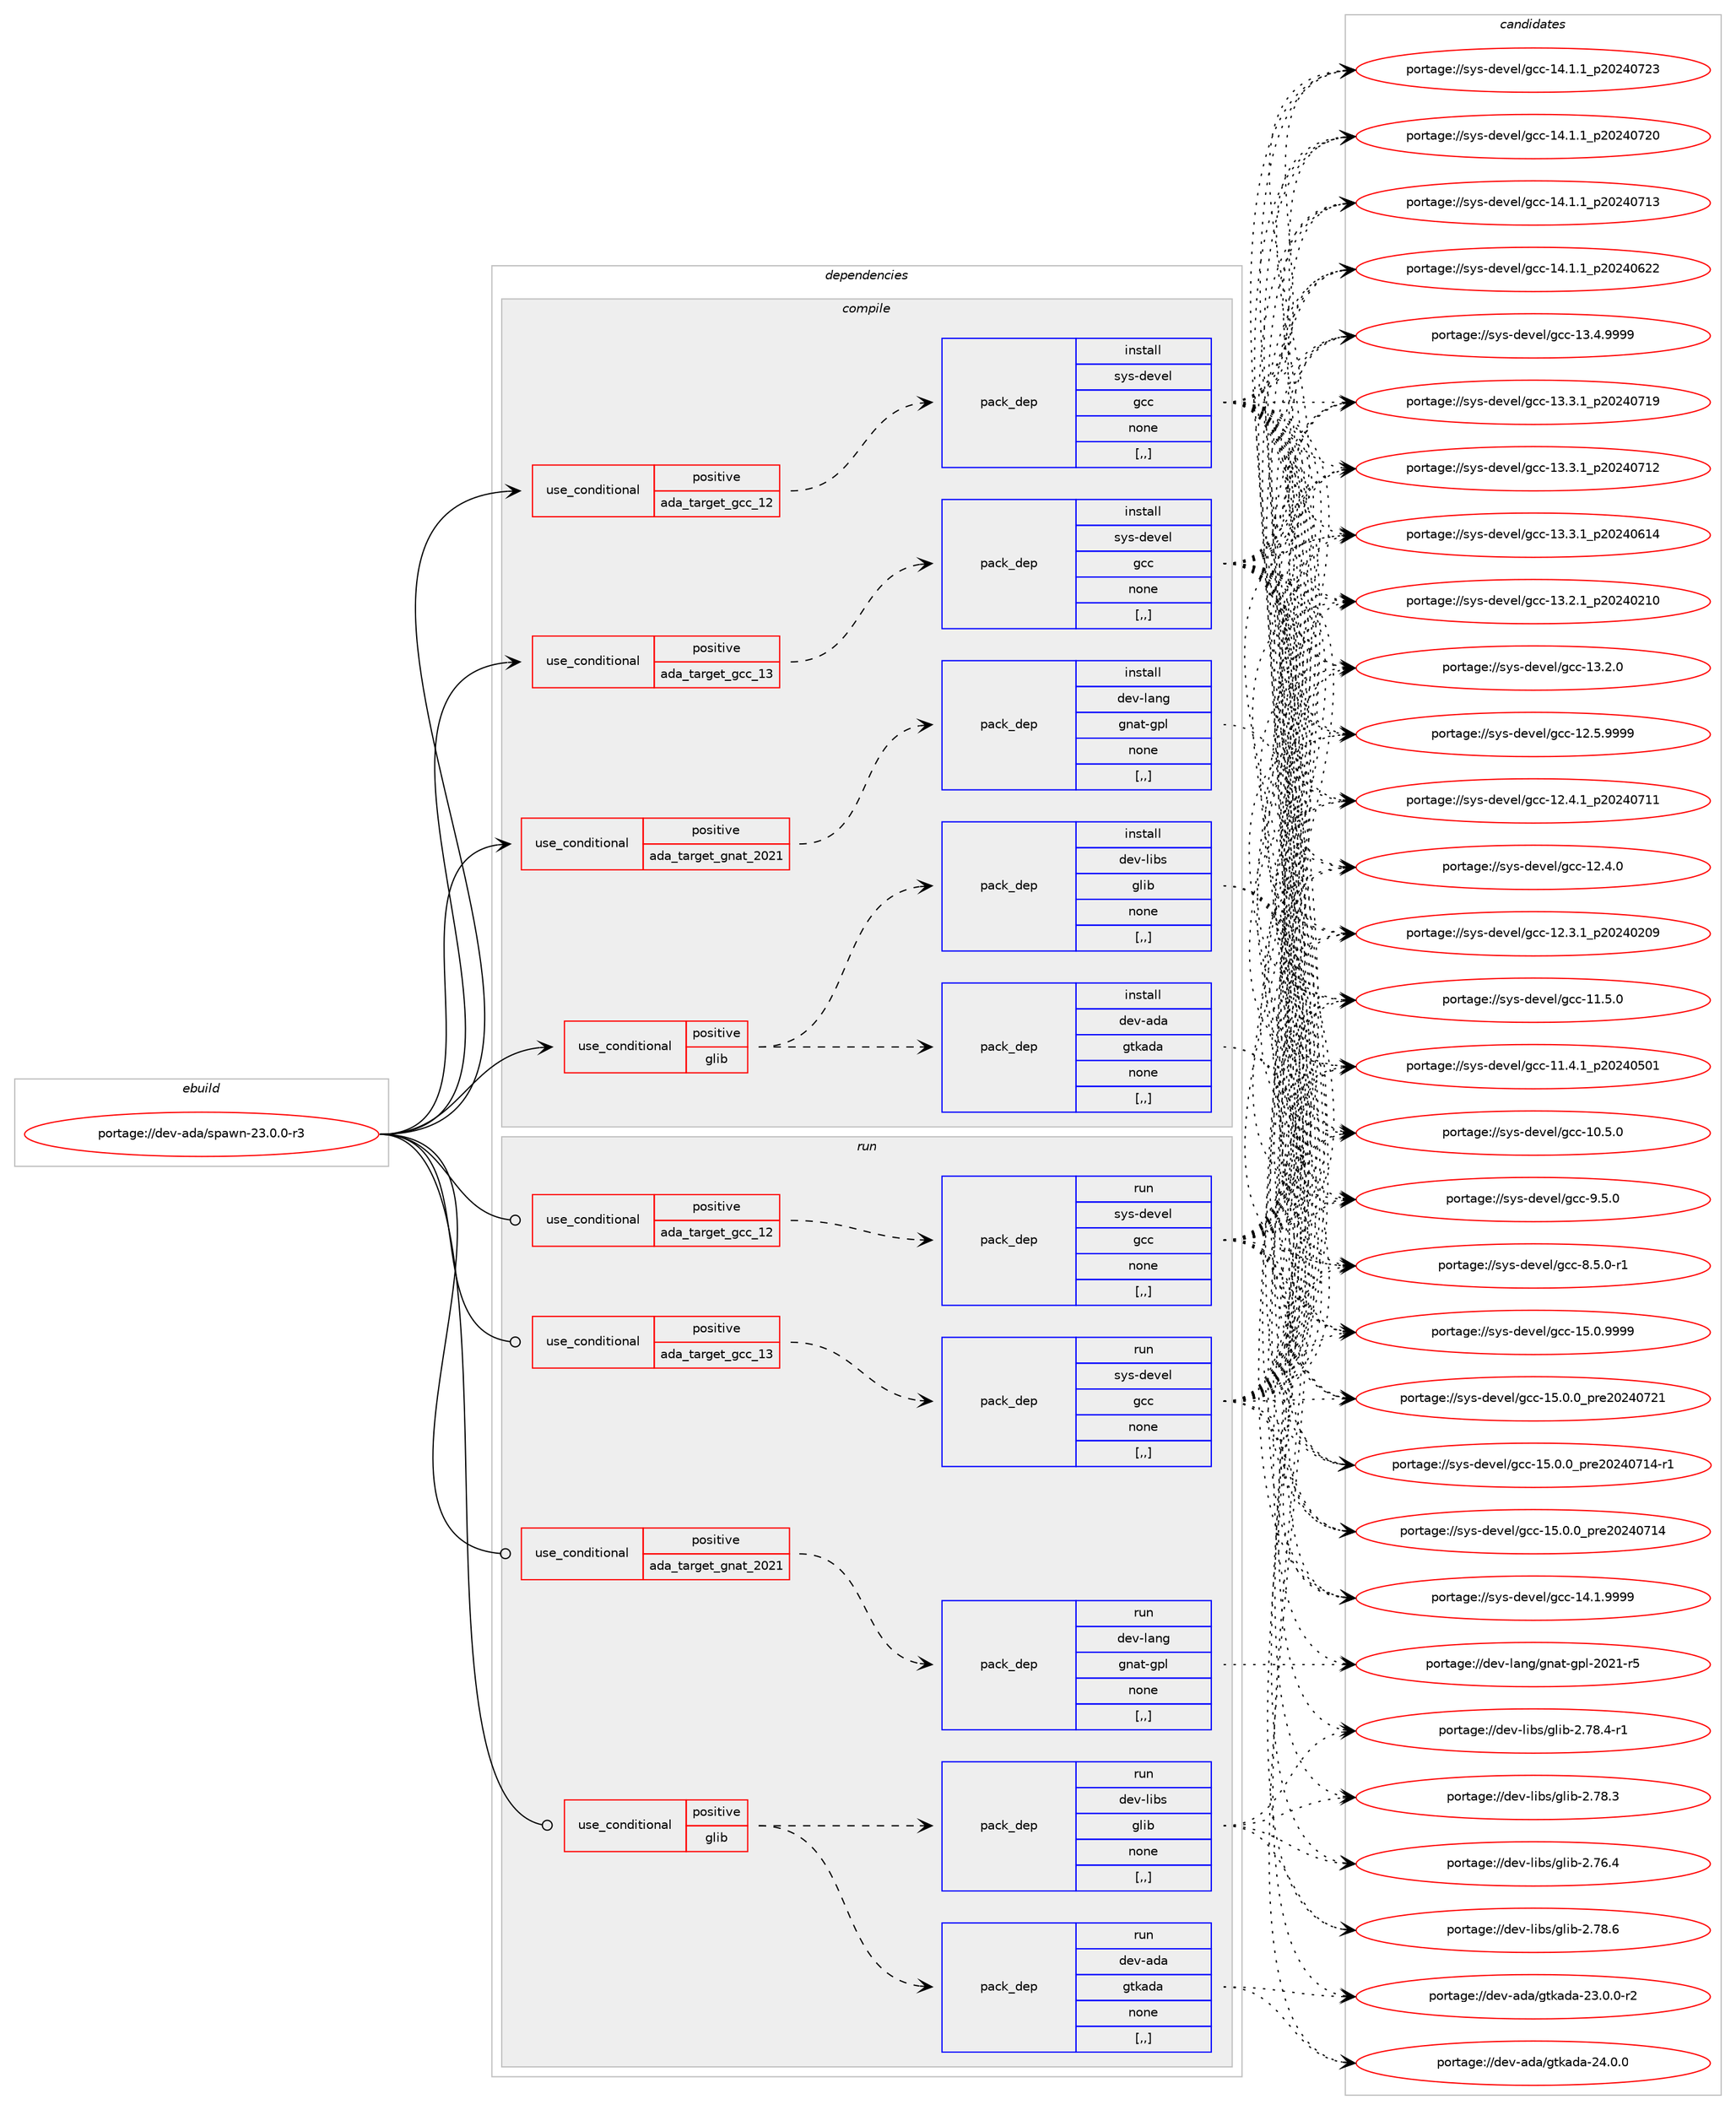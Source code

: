 digraph prolog {

# *************
# Graph options
# *************

newrank=true;
concentrate=true;
compound=true;
graph [rankdir=LR,fontname=Helvetica,fontsize=10,ranksep=1.5];#, ranksep=2.5, nodesep=0.2];
edge  [arrowhead=vee];
node  [fontname=Helvetica,fontsize=10];

# **********
# The ebuild
# **********

subgraph cluster_leftcol {
color=gray;
label=<<i>ebuild</i>>;
id [label="portage://dev-ada/spawn-23.0.0-r3", color=red, width=4, href="../dev-ada/spawn-23.0.0-r3.svg"];
}

# ****************
# The dependencies
# ****************

subgraph cluster_midcol {
color=gray;
label=<<i>dependencies</i>>;
subgraph cluster_compile {
fillcolor="#eeeeee";
style=filled;
label=<<i>compile</i>>;
subgraph cond16783 {
dependency64672 [label=<<TABLE BORDER="0" CELLBORDER="1" CELLSPACING="0" CELLPADDING="4"><TR><TD ROWSPAN="3" CELLPADDING="10">use_conditional</TD></TR><TR><TD>positive</TD></TR><TR><TD>ada_target_gcc_12</TD></TR></TABLE>>, shape=none, color=red];
subgraph pack46966 {
dependency64673 [label=<<TABLE BORDER="0" CELLBORDER="1" CELLSPACING="0" CELLPADDING="4" WIDTH="220"><TR><TD ROWSPAN="6" CELLPADDING="30">pack_dep</TD></TR><TR><TD WIDTH="110">install</TD></TR><TR><TD>sys-devel</TD></TR><TR><TD>gcc</TD></TR><TR><TD>none</TD></TR><TR><TD>[,,]</TD></TR></TABLE>>, shape=none, color=blue];
}
dependency64672:e -> dependency64673:w [weight=20,style="dashed",arrowhead="vee"];
}
id:e -> dependency64672:w [weight=20,style="solid",arrowhead="vee"];
subgraph cond16784 {
dependency64674 [label=<<TABLE BORDER="0" CELLBORDER="1" CELLSPACING="0" CELLPADDING="4"><TR><TD ROWSPAN="3" CELLPADDING="10">use_conditional</TD></TR><TR><TD>positive</TD></TR><TR><TD>ada_target_gcc_13</TD></TR></TABLE>>, shape=none, color=red];
subgraph pack46967 {
dependency64675 [label=<<TABLE BORDER="0" CELLBORDER="1" CELLSPACING="0" CELLPADDING="4" WIDTH="220"><TR><TD ROWSPAN="6" CELLPADDING="30">pack_dep</TD></TR><TR><TD WIDTH="110">install</TD></TR><TR><TD>sys-devel</TD></TR><TR><TD>gcc</TD></TR><TR><TD>none</TD></TR><TR><TD>[,,]</TD></TR></TABLE>>, shape=none, color=blue];
}
dependency64674:e -> dependency64675:w [weight=20,style="dashed",arrowhead="vee"];
}
id:e -> dependency64674:w [weight=20,style="solid",arrowhead="vee"];
subgraph cond16785 {
dependency64676 [label=<<TABLE BORDER="0" CELLBORDER="1" CELLSPACING="0" CELLPADDING="4"><TR><TD ROWSPAN="3" CELLPADDING="10">use_conditional</TD></TR><TR><TD>positive</TD></TR><TR><TD>ada_target_gnat_2021</TD></TR></TABLE>>, shape=none, color=red];
subgraph pack46968 {
dependency64677 [label=<<TABLE BORDER="0" CELLBORDER="1" CELLSPACING="0" CELLPADDING="4" WIDTH="220"><TR><TD ROWSPAN="6" CELLPADDING="30">pack_dep</TD></TR><TR><TD WIDTH="110">install</TD></TR><TR><TD>dev-lang</TD></TR><TR><TD>gnat-gpl</TD></TR><TR><TD>none</TD></TR><TR><TD>[,,]</TD></TR></TABLE>>, shape=none, color=blue];
}
dependency64676:e -> dependency64677:w [weight=20,style="dashed",arrowhead="vee"];
}
id:e -> dependency64676:w [weight=20,style="solid",arrowhead="vee"];
subgraph cond16786 {
dependency64678 [label=<<TABLE BORDER="0" CELLBORDER="1" CELLSPACING="0" CELLPADDING="4"><TR><TD ROWSPAN="3" CELLPADDING="10">use_conditional</TD></TR><TR><TD>positive</TD></TR><TR><TD>glib</TD></TR></TABLE>>, shape=none, color=red];
subgraph pack46969 {
dependency64679 [label=<<TABLE BORDER="0" CELLBORDER="1" CELLSPACING="0" CELLPADDING="4" WIDTH="220"><TR><TD ROWSPAN="6" CELLPADDING="30">pack_dep</TD></TR><TR><TD WIDTH="110">install</TD></TR><TR><TD>dev-ada</TD></TR><TR><TD>gtkada</TD></TR><TR><TD>none</TD></TR><TR><TD>[,,]</TD></TR></TABLE>>, shape=none, color=blue];
}
dependency64678:e -> dependency64679:w [weight=20,style="dashed",arrowhead="vee"];
subgraph pack46970 {
dependency64680 [label=<<TABLE BORDER="0" CELLBORDER="1" CELLSPACING="0" CELLPADDING="4" WIDTH="220"><TR><TD ROWSPAN="6" CELLPADDING="30">pack_dep</TD></TR><TR><TD WIDTH="110">install</TD></TR><TR><TD>dev-libs</TD></TR><TR><TD>glib</TD></TR><TR><TD>none</TD></TR><TR><TD>[,,]</TD></TR></TABLE>>, shape=none, color=blue];
}
dependency64678:e -> dependency64680:w [weight=20,style="dashed",arrowhead="vee"];
}
id:e -> dependency64678:w [weight=20,style="solid",arrowhead="vee"];
}
subgraph cluster_compileandrun {
fillcolor="#eeeeee";
style=filled;
label=<<i>compile and run</i>>;
}
subgraph cluster_run {
fillcolor="#eeeeee";
style=filled;
label=<<i>run</i>>;
subgraph cond16787 {
dependency64681 [label=<<TABLE BORDER="0" CELLBORDER="1" CELLSPACING="0" CELLPADDING="4"><TR><TD ROWSPAN="3" CELLPADDING="10">use_conditional</TD></TR><TR><TD>positive</TD></TR><TR><TD>ada_target_gcc_12</TD></TR></TABLE>>, shape=none, color=red];
subgraph pack46971 {
dependency64682 [label=<<TABLE BORDER="0" CELLBORDER="1" CELLSPACING="0" CELLPADDING="4" WIDTH="220"><TR><TD ROWSPAN="6" CELLPADDING="30">pack_dep</TD></TR><TR><TD WIDTH="110">run</TD></TR><TR><TD>sys-devel</TD></TR><TR><TD>gcc</TD></TR><TR><TD>none</TD></TR><TR><TD>[,,]</TD></TR></TABLE>>, shape=none, color=blue];
}
dependency64681:e -> dependency64682:w [weight=20,style="dashed",arrowhead="vee"];
}
id:e -> dependency64681:w [weight=20,style="solid",arrowhead="odot"];
subgraph cond16788 {
dependency64683 [label=<<TABLE BORDER="0" CELLBORDER="1" CELLSPACING="0" CELLPADDING="4"><TR><TD ROWSPAN="3" CELLPADDING="10">use_conditional</TD></TR><TR><TD>positive</TD></TR><TR><TD>ada_target_gcc_13</TD></TR></TABLE>>, shape=none, color=red];
subgraph pack46972 {
dependency64684 [label=<<TABLE BORDER="0" CELLBORDER="1" CELLSPACING="0" CELLPADDING="4" WIDTH="220"><TR><TD ROWSPAN="6" CELLPADDING="30">pack_dep</TD></TR><TR><TD WIDTH="110">run</TD></TR><TR><TD>sys-devel</TD></TR><TR><TD>gcc</TD></TR><TR><TD>none</TD></TR><TR><TD>[,,]</TD></TR></TABLE>>, shape=none, color=blue];
}
dependency64683:e -> dependency64684:w [weight=20,style="dashed",arrowhead="vee"];
}
id:e -> dependency64683:w [weight=20,style="solid",arrowhead="odot"];
subgraph cond16789 {
dependency64685 [label=<<TABLE BORDER="0" CELLBORDER="1" CELLSPACING="0" CELLPADDING="4"><TR><TD ROWSPAN="3" CELLPADDING="10">use_conditional</TD></TR><TR><TD>positive</TD></TR><TR><TD>ada_target_gnat_2021</TD></TR></TABLE>>, shape=none, color=red];
subgraph pack46973 {
dependency64686 [label=<<TABLE BORDER="0" CELLBORDER="1" CELLSPACING="0" CELLPADDING="4" WIDTH="220"><TR><TD ROWSPAN="6" CELLPADDING="30">pack_dep</TD></TR><TR><TD WIDTH="110">run</TD></TR><TR><TD>dev-lang</TD></TR><TR><TD>gnat-gpl</TD></TR><TR><TD>none</TD></TR><TR><TD>[,,]</TD></TR></TABLE>>, shape=none, color=blue];
}
dependency64685:e -> dependency64686:w [weight=20,style="dashed",arrowhead="vee"];
}
id:e -> dependency64685:w [weight=20,style="solid",arrowhead="odot"];
subgraph cond16790 {
dependency64687 [label=<<TABLE BORDER="0" CELLBORDER="1" CELLSPACING="0" CELLPADDING="4"><TR><TD ROWSPAN="3" CELLPADDING="10">use_conditional</TD></TR><TR><TD>positive</TD></TR><TR><TD>glib</TD></TR></TABLE>>, shape=none, color=red];
subgraph pack46974 {
dependency64688 [label=<<TABLE BORDER="0" CELLBORDER="1" CELLSPACING="0" CELLPADDING="4" WIDTH="220"><TR><TD ROWSPAN="6" CELLPADDING="30">pack_dep</TD></TR><TR><TD WIDTH="110">run</TD></TR><TR><TD>dev-ada</TD></TR><TR><TD>gtkada</TD></TR><TR><TD>none</TD></TR><TR><TD>[,,]</TD></TR></TABLE>>, shape=none, color=blue];
}
dependency64687:e -> dependency64688:w [weight=20,style="dashed",arrowhead="vee"];
subgraph pack46975 {
dependency64689 [label=<<TABLE BORDER="0" CELLBORDER="1" CELLSPACING="0" CELLPADDING="4" WIDTH="220"><TR><TD ROWSPAN="6" CELLPADDING="30">pack_dep</TD></TR><TR><TD WIDTH="110">run</TD></TR><TR><TD>dev-libs</TD></TR><TR><TD>glib</TD></TR><TR><TD>none</TD></TR><TR><TD>[,,]</TD></TR></TABLE>>, shape=none, color=blue];
}
dependency64687:e -> dependency64689:w [weight=20,style="dashed",arrowhead="vee"];
}
id:e -> dependency64687:w [weight=20,style="solid",arrowhead="odot"];
}
}

# **************
# The candidates
# **************

subgraph cluster_choices {
rank=same;
color=gray;
label=<<i>candidates</i>>;

subgraph choice46966 {
color=black;
nodesep=1;
choice1151211154510010111810110847103999945495346484657575757 [label="portage://sys-devel/gcc-15.0.9999", color=red, width=4,href="../sys-devel/gcc-15.0.9999.svg"];
choice1151211154510010111810110847103999945495346484648951121141015048505248555049 [label="portage://sys-devel/gcc-15.0.0_pre20240721", color=red, width=4,href="../sys-devel/gcc-15.0.0_pre20240721.svg"];
choice11512111545100101118101108471039999454953464846489511211410150485052485549524511449 [label="portage://sys-devel/gcc-15.0.0_pre20240714-r1", color=red, width=4,href="../sys-devel/gcc-15.0.0_pre20240714-r1.svg"];
choice1151211154510010111810110847103999945495346484648951121141015048505248554952 [label="portage://sys-devel/gcc-15.0.0_pre20240714", color=red, width=4,href="../sys-devel/gcc-15.0.0_pre20240714.svg"];
choice1151211154510010111810110847103999945495246494657575757 [label="portage://sys-devel/gcc-14.1.9999", color=red, width=4,href="../sys-devel/gcc-14.1.9999.svg"];
choice1151211154510010111810110847103999945495246494649951125048505248555051 [label="portage://sys-devel/gcc-14.1.1_p20240723", color=red, width=4,href="../sys-devel/gcc-14.1.1_p20240723.svg"];
choice1151211154510010111810110847103999945495246494649951125048505248555048 [label="portage://sys-devel/gcc-14.1.1_p20240720", color=red, width=4,href="../sys-devel/gcc-14.1.1_p20240720.svg"];
choice1151211154510010111810110847103999945495246494649951125048505248554951 [label="portage://sys-devel/gcc-14.1.1_p20240713", color=red, width=4,href="../sys-devel/gcc-14.1.1_p20240713.svg"];
choice1151211154510010111810110847103999945495246494649951125048505248545050 [label="portage://sys-devel/gcc-14.1.1_p20240622", color=red, width=4,href="../sys-devel/gcc-14.1.1_p20240622.svg"];
choice1151211154510010111810110847103999945495146524657575757 [label="portage://sys-devel/gcc-13.4.9999", color=red, width=4,href="../sys-devel/gcc-13.4.9999.svg"];
choice1151211154510010111810110847103999945495146514649951125048505248554957 [label="portage://sys-devel/gcc-13.3.1_p20240719", color=red, width=4,href="../sys-devel/gcc-13.3.1_p20240719.svg"];
choice1151211154510010111810110847103999945495146514649951125048505248554950 [label="portage://sys-devel/gcc-13.3.1_p20240712", color=red, width=4,href="../sys-devel/gcc-13.3.1_p20240712.svg"];
choice1151211154510010111810110847103999945495146514649951125048505248544952 [label="portage://sys-devel/gcc-13.3.1_p20240614", color=red, width=4,href="../sys-devel/gcc-13.3.1_p20240614.svg"];
choice1151211154510010111810110847103999945495146504649951125048505248504948 [label="portage://sys-devel/gcc-13.2.1_p20240210", color=red, width=4,href="../sys-devel/gcc-13.2.1_p20240210.svg"];
choice1151211154510010111810110847103999945495146504648 [label="portage://sys-devel/gcc-13.2.0", color=red, width=4,href="../sys-devel/gcc-13.2.0.svg"];
choice1151211154510010111810110847103999945495046534657575757 [label="portage://sys-devel/gcc-12.5.9999", color=red, width=4,href="../sys-devel/gcc-12.5.9999.svg"];
choice1151211154510010111810110847103999945495046524649951125048505248554949 [label="portage://sys-devel/gcc-12.4.1_p20240711", color=red, width=4,href="../sys-devel/gcc-12.4.1_p20240711.svg"];
choice1151211154510010111810110847103999945495046524648 [label="portage://sys-devel/gcc-12.4.0", color=red, width=4,href="../sys-devel/gcc-12.4.0.svg"];
choice1151211154510010111810110847103999945495046514649951125048505248504857 [label="portage://sys-devel/gcc-12.3.1_p20240209", color=red, width=4,href="../sys-devel/gcc-12.3.1_p20240209.svg"];
choice1151211154510010111810110847103999945494946534648 [label="portage://sys-devel/gcc-11.5.0", color=red, width=4,href="../sys-devel/gcc-11.5.0.svg"];
choice1151211154510010111810110847103999945494946524649951125048505248534849 [label="portage://sys-devel/gcc-11.4.1_p20240501", color=red, width=4,href="../sys-devel/gcc-11.4.1_p20240501.svg"];
choice1151211154510010111810110847103999945494846534648 [label="portage://sys-devel/gcc-10.5.0", color=red, width=4,href="../sys-devel/gcc-10.5.0.svg"];
choice11512111545100101118101108471039999455746534648 [label="portage://sys-devel/gcc-9.5.0", color=red, width=4,href="../sys-devel/gcc-9.5.0.svg"];
choice115121115451001011181011084710399994556465346484511449 [label="portage://sys-devel/gcc-8.5.0-r1", color=red, width=4,href="../sys-devel/gcc-8.5.0-r1.svg"];
dependency64673:e -> choice1151211154510010111810110847103999945495346484657575757:w [style=dotted,weight="100"];
dependency64673:e -> choice1151211154510010111810110847103999945495346484648951121141015048505248555049:w [style=dotted,weight="100"];
dependency64673:e -> choice11512111545100101118101108471039999454953464846489511211410150485052485549524511449:w [style=dotted,weight="100"];
dependency64673:e -> choice1151211154510010111810110847103999945495346484648951121141015048505248554952:w [style=dotted,weight="100"];
dependency64673:e -> choice1151211154510010111810110847103999945495246494657575757:w [style=dotted,weight="100"];
dependency64673:e -> choice1151211154510010111810110847103999945495246494649951125048505248555051:w [style=dotted,weight="100"];
dependency64673:e -> choice1151211154510010111810110847103999945495246494649951125048505248555048:w [style=dotted,weight="100"];
dependency64673:e -> choice1151211154510010111810110847103999945495246494649951125048505248554951:w [style=dotted,weight="100"];
dependency64673:e -> choice1151211154510010111810110847103999945495246494649951125048505248545050:w [style=dotted,weight="100"];
dependency64673:e -> choice1151211154510010111810110847103999945495146524657575757:w [style=dotted,weight="100"];
dependency64673:e -> choice1151211154510010111810110847103999945495146514649951125048505248554957:w [style=dotted,weight="100"];
dependency64673:e -> choice1151211154510010111810110847103999945495146514649951125048505248554950:w [style=dotted,weight="100"];
dependency64673:e -> choice1151211154510010111810110847103999945495146514649951125048505248544952:w [style=dotted,weight="100"];
dependency64673:e -> choice1151211154510010111810110847103999945495146504649951125048505248504948:w [style=dotted,weight="100"];
dependency64673:e -> choice1151211154510010111810110847103999945495146504648:w [style=dotted,weight="100"];
dependency64673:e -> choice1151211154510010111810110847103999945495046534657575757:w [style=dotted,weight="100"];
dependency64673:e -> choice1151211154510010111810110847103999945495046524649951125048505248554949:w [style=dotted,weight="100"];
dependency64673:e -> choice1151211154510010111810110847103999945495046524648:w [style=dotted,weight="100"];
dependency64673:e -> choice1151211154510010111810110847103999945495046514649951125048505248504857:w [style=dotted,weight="100"];
dependency64673:e -> choice1151211154510010111810110847103999945494946534648:w [style=dotted,weight="100"];
dependency64673:e -> choice1151211154510010111810110847103999945494946524649951125048505248534849:w [style=dotted,weight="100"];
dependency64673:e -> choice1151211154510010111810110847103999945494846534648:w [style=dotted,weight="100"];
dependency64673:e -> choice11512111545100101118101108471039999455746534648:w [style=dotted,weight="100"];
dependency64673:e -> choice115121115451001011181011084710399994556465346484511449:w [style=dotted,weight="100"];
}
subgraph choice46967 {
color=black;
nodesep=1;
choice1151211154510010111810110847103999945495346484657575757 [label="portage://sys-devel/gcc-15.0.9999", color=red, width=4,href="../sys-devel/gcc-15.0.9999.svg"];
choice1151211154510010111810110847103999945495346484648951121141015048505248555049 [label="portage://sys-devel/gcc-15.0.0_pre20240721", color=red, width=4,href="../sys-devel/gcc-15.0.0_pre20240721.svg"];
choice11512111545100101118101108471039999454953464846489511211410150485052485549524511449 [label="portage://sys-devel/gcc-15.0.0_pre20240714-r1", color=red, width=4,href="../sys-devel/gcc-15.0.0_pre20240714-r1.svg"];
choice1151211154510010111810110847103999945495346484648951121141015048505248554952 [label="portage://sys-devel/gcc-15.0.0_pre20240714", color=red, width=4,href="../sys-devel/gcc-15.0.0_pre20240714.svg"];
choice1151211154510010111810110847103999945495246494657575757 [label="portage://sys-devel/gcc-14.1.9999", color=red, width=4,href="../sys-devel/gcc-14.1.9999.svg"];
choice1151211154510010111810110847103999945495246494649951125048505248555051 [label="portage://sys-devel/gcc-14.1.1_p20240723", color=red, width=4,href="../sys-devel/gcc-14.1.1_p20240723.svg"];
choice1151211154510010111810110847103999945495246494649951125048505248555048 [label="portage://sys-devel/gcc-14.1.1_p20240720", color=red, width=4,href="../sys-devel/gcc-14.1.1_p20240720.svg"];
choice1151211154510010111810110847103999945495246494649951125048505248554951 [label="portage://sys-devel/gcc-14.1.1_p20240713", color=red, width=4,href="../sys-devel/gcc-14.1.1_p20240713.svg"];
choice1151211154510010111810110847103999945495246494649951125048505248545050 [label="portage://sys-devel/gcc-14.1.1_p20240622", color=red, width=4,href="../sys-devel/gcc-14.1.1_p20240622.svg"];
choice1151211154510010111810110847103999945495146524657575757 [label="portage://sys-devel/gcc-13.4.9999", color=red, width=4,href="../sys-devel/gcc-13.4.9999.svg"];
choice1151211154510010111810110847103999945495146514649951125048505248554957 [label="portage://sys-devel/gcc-13.3.1_p20240719", color=red, width=4,href="../sys-devel/gcc-13.3.1_p20240719.svg"];
choice1151211154510010111810110847103999945495146514649951125048505248554950 [label="portage://sys-devel/gcc-13.3.1_p20240712", color=red, width=4,href="../sys-devel/gcc-13.3.1_p20240712.svg"];
choice1151211154510010111810110847103999945495146514649951125048505248544952 [label="portage://sys-devel/gcc-13.3.1_p20240614", color=red, width=4,href="../sys-devel/gcc-13.3.1_p20240614.svg"];
choice1151211154510010111810110847103999945495146504649951125048505248504948 [label="portage://sys-devel/gcc-13.2.1_p20240210", color=red, width=4,href="../sys-devel/gcc-13.2.1_p20240210.svg"];
choice1151211154510010111810110847103999945495146504648 [label="portage://sys-devel/gcc-13.2.0", color=red, width=4,href="../sys-devel/gcc-13.2.0.svg"];
choice1151211154510010111810110847103999945495046534657575757 [label="portage://sys-devel/gcc-12.5.9999", color=red, width=4,href="../sys-devel/gcc-12.5.9999.svg"];
choice1151211154510010111810110847103999945495046524649951125048505248554949 [label="portage://sys-devel/gcc-12.4.1_p20240711", color=red, width=4,href="../sys-devel/gcc-12.4.1_p20240711.svg"];
choice1151211154510010111810110847103999945495046524648 [label="portage://sys-devel/gcc-12.4.0", color=red, width=4,href="../sys-devel/gcc-12.4.0.svg"];
choice1151211154510010111810110847103999945495046514649951125048505248504857 [label="portage://sys-devel/gcc-12.3.1_p20240209", color=red, width=4,href="../sys-devel/gcc-12.3.1_p20240209.svg"];
choice1151211154510010111810110847103999945494946534648 [label="portage://sys-devel/gcc-11.5.0", color=red, width=4,href="../sys-devel/gcc-11.5.0.svg"];
choice1151211154510010111810110847103999945494946524649951125048505248534849 [label="portage://sys-devel/gcc-11.4.1_p20240501", color=red, width=4,href="../sys-devel/gcc-11.4.1_p20240501.svg"];
choice1151211154510010111810110847103999945494846534648 [label="portage://sys-devel/gcc-10.5.0", color=red, width=4,href="../sys-devel/gcc-10.5.0.svg"];
choice11512111545100101118101108471039999455746534648 [label="portage://sys-devel/gcc-9.5.0", color=red, width=4,href="../sys-devel/gcc-9.5.0.svg"];
choice115121115451001011181011084710399994556465346484511449 [label="portage://sys-devel/gcc-8.5.0-r1", color=red, width=4,href="../sys-devel/gcc-8.5.0-r1.svg"];
dependency64675:e -> choice1151211154510010111810110847103999945495346484657575757:w [style=dotted,weight="100"];
dependency64675:e -> choice1151211154510010111810110847103999945495346484648951121141015048505248555049:w [style=dotted,weight="100"];
dependency64675:e -> choice11512111545100101118101108471039999454953464846489511211410150485052485549524511449:w [style=dotted,weight="100"];
dependency64675:e -> choice1151211154510010111810110847103999945495346484648951121141015048505248554952:w [style=dotted,weight="100"];
dependency64675:e -> choice1151211154510010111810110847103999945495246494657575757:w [style=dotted,weight="100"];
dependency64675:e -> choice1151211154510010111810110847103999945495246494649951125048505248555051:w [style=dotted,weight="100"];
dependency64675:e -> choice1151211154510010111810110847103999945495246494649951125048505248555048:w [style=dotted,weight="100"];
dependency64675:e -> choice1151211154510010111810110847103999945495246494649951125048505248554951:w [style=dotted,weight="100"];
dependency64675:e -> choice1151211154510010111810110847103999945495246494649951125048505248545050:w [style=dotted,weight="100"];
dependency64675:e -> choice1151211154510010111810110847103999945495146524657575757:w [style=dotted,weight="100"];
dependency64675:e -> choice1151211154510010111810110847103999945495146514649951125048505248554957:w [style=dotted,weight="100"];
dependency64675:e -> choice1151211154510010111810110847103999945495146514649951125048505248554950:w [style=dotted,weight="100"];
dependency64675:e -> choice1151211154510010111810110847103999945495146514649951125048505248544952:w [style=dotted,weight="100"];
dependency64675:e -> choice1151211154510010111810110847103999945495146504649951125048505248504948:w [style=dotted,weight="100"];
dependency64675:e -> choice1151211154510010111810110847103999945495146504648:w [style=dotted,weight="100"];
dependency64675:e -> choice1151211154510010111810110847103999945495046534657575757:w [style=dotted,weight="100"];
dependency64675:e -> choice1151211154510010111810110847103999945495046524649951125048505248554949:w [style=dotted,weight="100"];
dependency64675:e -> choice1151211154510010111810110847103999945495046524648:w [style=dotted,weight="100"];
dependency64675:e -> choice1151211154510010111810110847103999945495046514649951125048505248504857:w [style=dotted,weight="100"];
dependency64675:e -> choice1151211154510010111810110847103999945494946534648:w [style=dotted,weight="100"];
dependency64675:e -> choice1151211154510010111810110847103999945494946524649951125048505248534849:w [style=dotted,weight="100"];
dependency64675:e -> choice1151211154510010111810110847103999945494846534648:w [style=dotted,weight="100"];
dependency64675:e -> choice11512111545100101118101108471039999455746534648:w [style=dotted,weight="100"];
dependency64675:e -> choice115121115451001011181011084710399994556465346484511449:w [style=dotted,weight="100"];
}
subgraph choice46968 {
color=black;
nodesep=1;
choice100101118451089711010347103110971164510311210845504850494511453 [label="portage://dev-lang/gnat-gpl-2021-r5", color=red, width=4,href="../dev-lang/gnat-gpl-2021-r5.svg"];
dependency64677:e -> choice100101118451089711010347103110971164510311210845504850494511453:w [style=dotted,weight="100"];
}
subgraph choice46969 {
color=black;
nodesep=1;
choice10010111845971009747103116107971009745505246484648 [label="portage://dev-ada/gtkada-24.0.0", color=red, width=4,href="../dev-ada/gtkada-24.0.0.svg"];
choice100101118459710097471031161079710097455051464846484511450 [label="portage://dev-ada/gtkada-23.0.0-r2", color=red, width=4,href="../dev-ada/gtkada-23.0.0-r2.svg"];
dependency64679:e -> choice10010111845971009747103116107971009745505246484648:w [style=dotted,weight="100"];
dependency64679:e -> choice100101118459710097471031161079710097455051464846484511450:w [style=dotted,weight="100"];
}
subgraph choice46970 {
color=black;
nodesep=1;
choice1001011184510810598115471031081059845504655564654 [label="portage://dev-libs/glib-2.78.6", color=red, width=4,href="../dev-libs/glib-2.78.6.svg"];
choice10010111845108105981154710310810598455046555646524511449 [label="portage://dev-libs/glib-2.78.4-r1", color=red, width=4,href="../dev-libs/glib-2.78.4-r1.svg"];
choice1001011184510810598115471031081059845504655564651 [label="portage://dev-libs/glib-2.78.3", color=red, width=4,href="../dev-libs/glib-2.78.3.svg"];
choice1001011184510810598115471031081059845504655544652 [label="portage://dev-libs/glib-2.76.4", color=red, width=4,href="../dev-libs/glib-2.76.4.svg"];
dependency64680:e -> choice1001011184510810598115471031081059845504655564654:w [style=dotted,weight="100"];
dependency64680:e -> choice10010111845108105981154710310810598455046555646524511449:w [style=dotted,weight="100"];
dependency64680:e -> choice1001011184510810598115471031081059845504655564651:w [style=dotted,weight="100"];
dependency64680:e -> choice1001011184510810598115471031081059845504655544652:w [style=dotted,weight="100"];
}
subgraph choice46971 {
color=black;
nodesep=1;
choice1151211154510010111810110847103999945495346484657575757 [label="portage://sys-devel/gcc-15.0.9999", color=red, width=4,href="../sys-devel/gcc-15.0.9999.svg"];
choice1151211154510010111810110847103999945495346484648951121141015048505248555049 [label="portage://sys-devel/gcc-15.0.0_pre20240721", color=red, width=4,href="../sys-devel/gcc-15.0.0_pre20240721.svg"];
choice11512111545100101118101108471039999454953464846489511211410150485052485549524511449 [label="portage://sys-devel/gcc-15.0.0_pre20240714-r1", color=red, width=4,href="../sys-devel/gcc-15.0.0_pre20240714-r1.svg"];
choice1151211154510010111810110847103999945495346484648951121141015048505248554952 [label="portage://sys-devel/gcc-15.0.0_pre20240714", color=red, width=4,href="../sys-devel/gcc-15.0.0_pre20240714.svg"];
choice1151211154510010111810110847103999945495246494657575757 [label="portage://sys-devel/gcc-14.1.9999", color=red, width=4,href="../sys-devel/gcc-14.1.9999.svg"];
choice1151211154510010111810110847103999945495246494649951125048505248555051 [label="portage://sys-devel/gcc-14.1.1_p20240723", color=red, width=4,href="../sys-devel/gcc-14.1.1_p20240723.svg"];
choice1151211154510010111810110847103999945495246494649951125048505248555048 [label="portage://sys-devel/gcc-14.1.1_p20240720", color=red, width=4,href="../sys-devel/gcc-14.1.1_p20240720.svg"];
choice1151211154510010111810110847103999945495246494649951125048505248554951 [label="portage://sys-devel/gcc-14.1.1_p20240713", color=red, width=4,href="../sys-devel/gcc-14.1.1_p20240713.svg"];
choice1151211154510010111810110847103999945495246494649951125048505248545050 [label="portage://sys-devel/gcc-14.1.1_p20240622", color=red, width=4,href="../sys-devel/gcc-14.1.1_p20240622.svg"];
choice1151211154510010111810110847103999945495146524657575757 [label="portage://sys-devel/gcc-13.4.9999", color=red, width=4,href="../sys-devel/gcc-13.4.9999.svg"];
choice1151211154510010111810110847103999945495146514649951125048505248554957 [label="portage://sys-devel/gcc-13.3.1_p20240719", color=red, width=4,href="../sys-devel/gcc-13.3.1_p20240719.svg"];
choice1151211154510010111810110847103999945495146514649951125048505248554950 [label="portage://sys-devel/gcc-13.3.1_p20240712", color=red, width=4,href="../sys-devel/gcc-13.3.1_p20240712.svg"];
choice1151211154510010111810110847103999945495146514649951125048505248544952 [label="portage://sys-devel/gcc-13.3.1_p20240614", color=red, width=4,href="../sys-devel/gcc-13.3.1_p20240614.svg"];
choice1151211154510010111810110847103999945495146504649951125048505248504948 [label="portage://sys-devel/gcc-13.2.1_p20240210", color=red, width=4,href="../sys-devel/gcc-13.2.1_p20240210.svg"];
choice1151211154510010111810110847103999945495146504648 [label="portage://sys-devel/gcc-13.2.0", color=red, width=4,href="../sys-devel/gcc-13.2.0.svg"];
choice1151211154510010111810110847103999945495046534657575757 [label="portage://sys-devel/gcc-12.5.9999", color=red, width=4,href="../sys-devel/gcc-12.5.9999.svg"];
choice1151211154510010111810110847103999945495046524649951125048505248554949 [label="portage://sys-devel/gcc-12.4.1_p20240711", color=red, width=4,href="../sys-devel/gcc-12.4.1_p20240711.svg"];
choice1151211154510010111810110847103999945495046524648 [label="portage://sys-devel/gcc-12.4.0", color=red, width=4,href="../sys-devel/gcc-12.4.0.svg"];
choice1151211154510010111810110847103999945495046514649951125048505248504857 [label="portage://sys-devel/gcc-12.3.1_p20240209", color=red, width=4,href="../sys-devel/gcc-12.3.1_p20240209.svg"];
choice1151211154510010111810110847103999945494946534648 [label="portage://sys-devel/gcc-11.5.0", color=red, width=4,href="../sys-devel/gcc-11.5.0.svg"];
choice1151211154510010111810110847103999945494946524649951125048505248534849 [label="portage://sys-devel/gcc-11.4.1_p20240501", color=red, width=4,href="../sys-devel/gcc-11.4.1_p20240501.svg"];
choice1151211154510010111810110847103999945494846534648 [label="portage://sys-devel/gcc-10.5.0", color=red, width=4,href="../sys-devel/gcc-10.5.0.svg"];
choice11512111545100101118101108471039999455746534648 [label="portage://sys-devel/gcc-9.5.0", color=red, width=4,href="../sys-devel/gcc-9.5.0.svg"];
choice115121115451001011181011084710399994556465346484511449 [label="portage://sys-devel/gcc-8.5.0-r1", color=red, width=4,href="../sys-devel/gcc-8.5.0-r1.svg"];
dependency64682:e -> choice1151211154510010111810110847103999945495346484657575757:w [style=dotted,weight="100"];
dependency64682:e -> choice1151211154510010111810110847103999945495346484648951121141015048505248555049:w [style=dotted,weight="100"];
dependency64682:e -> choice11512111545100101118101108471039999454953464846489511211410150485052485549524511449:w [style=dotted,weight="100"];
dependency64682:e -> choice1151211154510010111810110847103999945495346484648951121141015048505248554952:w [style=dotted,weight="100"];
dependency64682:e -> choice1151211154510010111810110847103999945495246494657575757:w [style=dotted,weight="100"];
dependency64682:e -> choice1151211154510010111810110847103999945495246494649951125048505248555051:w [style=dotted,weight="100"];
dependency64682:e -> choice1151211154510010111810110847103999945495246494649951125048505248555048:w [style=dotted,weight="100"];
dependency64682:e -> choice1151211154510010111810110847103999945495246494649951125048505248554951:w [style=dotted,weight="100"];
dependency64682:e -> choice1151211154510010111810110847103999945495246494649951125048505248545050:w [style=dotted,weight="100"];
dependency64682:e -> choice1151211154510010111810110847103999945495146524657575757:w [style=dotted,weight="100"];
dependency64682:e -> choice1151211154510010111810110847103999945495146514649951125048505248554957:w [style=dotted,weight="100"];
dependency64682:e -> choice1151211154510010111810110847103999945495146514649951125048505248554950:w [style=dotted,weight="100"];
dependency64682:e -> choice1151211154510010111810110847103999945495146514649951125048505248544952:w [style=dotted,weight="100"];
dependency64682:e -> choice1151211154510010111810110847103999945495146504649951125048505248504948:w [style=dotted,weight="100"];
dependency64682:e -> choice1151211154510010111810110847103999945495146504648:w [style=dotted,weight="100"];
dependency64682:e -> choice1151211154510010111810110847103999945495046534657575757:w [style=dotted,weight="100"];
dependency64682:e -> choice1151211154510010111810110847103999945495046524649951125048505248554949:w [style=dotted,weight="100"];
dependency64682:e -> choice1151211154510010111810110847103999945495046524648:w [style=dotted,weight="100"];
dependency64682:e -> choice1151211154510010111810110847103999945495046514649951125048505248504857:w [style=dotted,weight="100"];
dependency64682:e -> choice1151211154510010111810110847103999945494946534648:w [style=dotted,weight="100"];
dependency64682:e -> choice1151211154510010111810110847103999945494946524649951125048505248534849:w [style=dotted,weight="100"];
dependency64682:e -> choice1151211154510010111810110847103999945494846534648:w [style=dotted,weight="100"];
dependency64682:e -> choice11512111545100101118101108471039999455746534648:w [style=dotted,weight="100"];
dependency64682:e -> choice115121115451001011181011084710399994556465346484511449:w [style=dotted,weight="100"];
}
subgraph choice46972 {
color=black;
nodesep=1;
choice1151211154510010111810110847103999945495346484657575757 [label="portage://sys-devel/gcc-15.0.9999", color=red, width=4,href="../sys-devel/gcc-15.0.9999.svg"];
choice1151211154510010111810110847103999945495346484648951121141015048505248555049 [label="portage://sys-devel/gcc-15.0.0_pre20240721", color=red, width=4,href="../sys-devel/gcc-15.0.0_pre20240721.svg"];
choice11512111545100101118101108471039999454953464846489511211410150485052485549524511449 [label="portage://sys-devel/gcc-15.0.0_pre20240714-r1", color=red, width=4,href="../sys-devel/gcc-15.0.0_pre20240714-r1.svg"];
choice1151211154510010111810110847103999945495346484648951121141015048505248554952 [label="portage://sys-devel/gcc-15.0.0_pre20240714", color=red, width=4,href="../sys-devel/gcc-15.0.0_pre20240714.svg"];
choice1151211154510010111810110847103999945495246494657575757 [label="portage://sys-devel/gcc-14.1.9999", color=red, width=4,href="../sys-devel/gcc-14.1.9999.svg"];
choice1151211154510010111810110847103999945495246494649951125048505248555051 [label="portage://sys-devel/gcc-14.1.1_p20240723", color=red, width=4,href="../sys-devel/gcc-14.1.1_p20240723.svg"];
choice1151211154510010111810110847103999945495246494649951125048505248555048 [label="portage://sys-devel/gcc-14.1.1_p20240720", color=red, width=4,href="../sys-devel/gcc-14.1.1_p20240720.svg"];
choice1151211154510010111810110847103999945495246494649951125048505248554951 [label="portage://sys-devel/gcc-14.1.1_p20240713", color=red, width=4,href="../sys-devel/gcc-14.1.1_p20240713.svg"];
choice1151211154510010111810110847103999945495246494649951125048505248545050 [label="portage://sys-devel/gcc-14.1.1_p20240622", color=red, width=4,href="../sys-devel/gcc-14.1.1_p20240622.svg"];
choice1151211154510010111810110847103999945495146524657575757 [label="portage://sys-devel/gcc-13.4.9999", color=red, width=4,href="../sys-devel/gcc-13.4.9999.svg"];
choice1151211154510010111810110847103999945495146514649951125048505248554957 [label="portage://sys-devel/gcc-13.3.1_p20240719", color=red, width=4,href="../sys-devel/gcc-13.3.1_p20240719.svg"];
choice1151211154510010111810110847103999945495146514649951125048505248554950 [label="portage://sys-devel/gcc-13.3.1_p20240712", color=red, width=4,href="../sys-devel/gcc-13.3.1_p20240712.svg"];
choice1151211154510010111810110847103999945495146514649951125048505248544952 [label="portage://sys-devel/gcc-13.3.1_p20240614", color=red, width=4,href="../sys-devel/gcc-13.3.1_p20240614.svg"];
choice1151211154510010111810110847103999945495146504649951125048505248504948 [label="portage://sys-devel/gcc-13.2.1_p20240210", color=red, width=4,href="../sys-devel/gcc-13.2.1_p20240210.svg"];
choice1151211154510010111810110847103999945495146504648 [label="portage://sys-devel/gcc-13.2.0", color=red, width=4,href="../sys-devel/gcc-13.2.0.svg"];
choice1151211154510010111810110847103999945495046534657575757 [label="portage://sys-devel/gcc-12.5.9999", color=red, width=4,href="../sys-devel/gcc-12.5.9999.svg"];
choice1151211154510010111810110847103999945495046524649951125048505248554949 [label="portage://sys-devel/gcc-12.4.1_p20240711", color=red, width=4,href="../sys-devel/gcc-12.4.1_p20240711.svg"];
choice1151211154510010111810110847103999945495046524648 [label="portage://sys-devel/gcc-12.4.0", color=red, width=4,href="../sys-devel/gcc-12.4.0.svg"];
choice1151211154510010111810110847103999945495046514649951125048505248504857 [label="portage://sys-devel/gcc-12.3.1_p20240209", color=red, width=4,href="../sys-devel/gcc-12.3.1_p20240209.svg"];
choice1151211154510010111810110847103999945494946534648 [label="portage://sys-devel/gcc-11.5.0", color=red, width=4,href="../sys-devel/gcc-11.5.0.svg"];
choice1151211154510010111810110847103999945494946524649951125048505248534849 [label="portage://sys-devel/gcc-11.4.1_p20240501", color=red, width=4,href="../sys-devel/gcc-11.4.1_p20240501.svg"];
choice1151211154510010111810110847103999945494846534648 [label="portage://sys-devel/gcc-10.5.0", color=red, width=4,href="../sys-devel/gcc-10.5.0.svg"];
choice11512111545100101118101108471039999455746534648 [label="portage://sys-devel/gcc-9.5.0", color=red, width=4,href="../sys-devel/gcc-9.5.0.svg"];
choice115121115451001011181011084710399994556465346484511449 [label="portage://sys-devel/gcc-8.5.0-r1", color=red, width=4,href="../sys-devel/gcc-8.5.0-r1.svg"];
dependency64684:e -> choice1151211154510010111810110847103999945495346484657575757:w [style=dotted,weight="100"];
dependency64684:e -> choice1151211154510010111810110847103999945495346484648951121141015048505248555049:w [style=dotted,weight="100"];
dependency64684:e -> choice11512111545100101118101108471039999454953464846489511211410150485052485549524511449:w [style=dotted,weight="100"];
dependency64684:e -> choice1151211154510010111810110847103999945495346484648951121141015048505248554952:w [style=dotted,weight="100"];
dependency64684:e -> choice1151211154510010111810110847103999945495246494657575757:w [style=dotted,weight="100"];
dependency64684:e -> choice1151211154510010111810110847103999945495246494649951125048505248555051:w [style=dotted,weight="100"];
dependency64684:e -> choice1151211154510010111810110847103999945495246494649951125048505248555048:w [style=dotted,weight="100"];
dependency64684:e -> choice1151211154510010111810110847103999945495246494649951125048505248554951:w [style=dotted,weight="100"];
dependency64684:e -> choice1151211154510010111810110847103999945495246494649951125048505248545050:w [style=dotted,weight="100"];
dependency64684:e -> choice1151211154510010111810110847103999945495146524657575757:w [style=dotted,weight="100"];
dependency64684:e -> choice1151211154510010111810110847103999945495146514649951125048505248554957:w [style=dotted,weight="100"];
dependency64684:e -> choice1151211154510010111810110847103999945495146514649951125048505248554950:w [style=dotted,weight="100"];
dependency64684:e -> choice1151211154510010111810110847103999945495146514649951125048505248544952:w [style=dotted,weight="100"];
dependency64684:e -> choice1151211154510010111810110847103999945495146504649951125048505248504948:w [style=dotted,weight="100"];
dependency64684:e -> choice1151211154510010111810110847103999945495146504648:w [style=dotted,weight="100"];
dependency64684:e -> choice1151211154510010111810110847103999945495046534657575757:w [style=dotted,weight="100"];
dependency64684:e -> choice1151211154510010111810110847103999945495046524649951125048505248554949:w [style=dotted,weight="100"];
dependency64684:e -> choice1151211154510010111810110847103999945495046524648:w [style=dotted,weight="100"];
dependency64684:e -> choice1151211154510010111810110847103999945495046514649951125048505248504857:w [style=dotted,weight="100"];
dependency64684:e -> choice1151211154510010111810110847103999945494946534648:w [style=dotted,weight="100"];
dependency64684:e -> choice1151211154510010111810110847103999945494946524649951125048505248534849:w [style=dotted,weight="100"];
dependency64684:e -> choice1151211154510010111810110847103999945494846534648:w [style=dotted,weight="100"];
dependency64684:e -> choice11512111545100101118101108471039999455746534648:w [style=dotted,weight="100"];
dependency64684:e -> choice115121115451001011181011084710399994556465346484511449:w [style=dotted,weight="100"];
}
subgraph choice46973 {
color=black;
nodesep=1;
choice100101118451089711010347103110971164510311210845504850494511453 [label="portage://dev-lang/gnat-gpl-2021-r5", color=red, width=4,href="../dev-lang/gnat-gpl-2021-r5.svg"];
dependency64686:e -> choice100101118451089711010347103110971164510311210845504850494511453:w [style=dotted,weight="100"];
}
subgraph choice46974 {
color=black;
nodesep=1;
choice10010111845971009747103116107971009745505246484648 [label="portage://dev-ada/gtkada-24.0.0", color=red, width=4,href="../dev-ada/gtkada-24.0.0.svg"];
choice100101118459710097471031161079710097455051464846484511450 [label="portage://dev-ada/gtkada-23.0.0-r2", color=red, width=4,href="../dev-ada/gtkada-23.0.0-r2.svg"];
dependency64688:e -> choice10010111845971009747103116107971009745505246484648:w [style=dotted,weight="100"];
dependency64688:e -> choice100101118459710097471031161079710097455051464846484511450:w [style=dotted,weight="100"];
}
subgraph choice46975 {
color=black;
nodesep=1;
choice1001011184510810598115471031081059845504655564654 [label="portage://dev-libs/glib-2.78.6", color=red, width=4,href="../dev-libs/glib-2.78.6.svg"];
choice10010111845108105981154710310810598455046555646524511449 [label="portage://dev-libs/glib-2.78.4-r1", color=red, width=4,href="../dev-libs/glib-2.78.4-r1.svg"];
choice1001011184510810598115471031081059845504655564651 [label="portage://dev-libs/glib-2.78.3", color=red, width=4,href="../dev-libs/glib-2.78.3.svg"];
choice1001011184510810598115471031081059845504655544652 [label="portage://dev-libs/glib-2.76.4", color=red, width=4,href="../dev-libs/glib-2.76.4.svg"];
dependency64689:e -> choice1001011184510810598115471031081059845504655564654:w [style=dotted,weight="100"];
dependency64689:e -> choice10010111845108105981154710310810598455046555646524511449:w [style=dotted,weight="100"];
dependency64689:e -> choice1001011184510810598115471031081059845504655564651:w [style=dotted,weight="100"];
dependency64689:e -> choice1001011184510810598115471031081059845504655544652:w [style=dotted,weight="100"];
}
}

}
